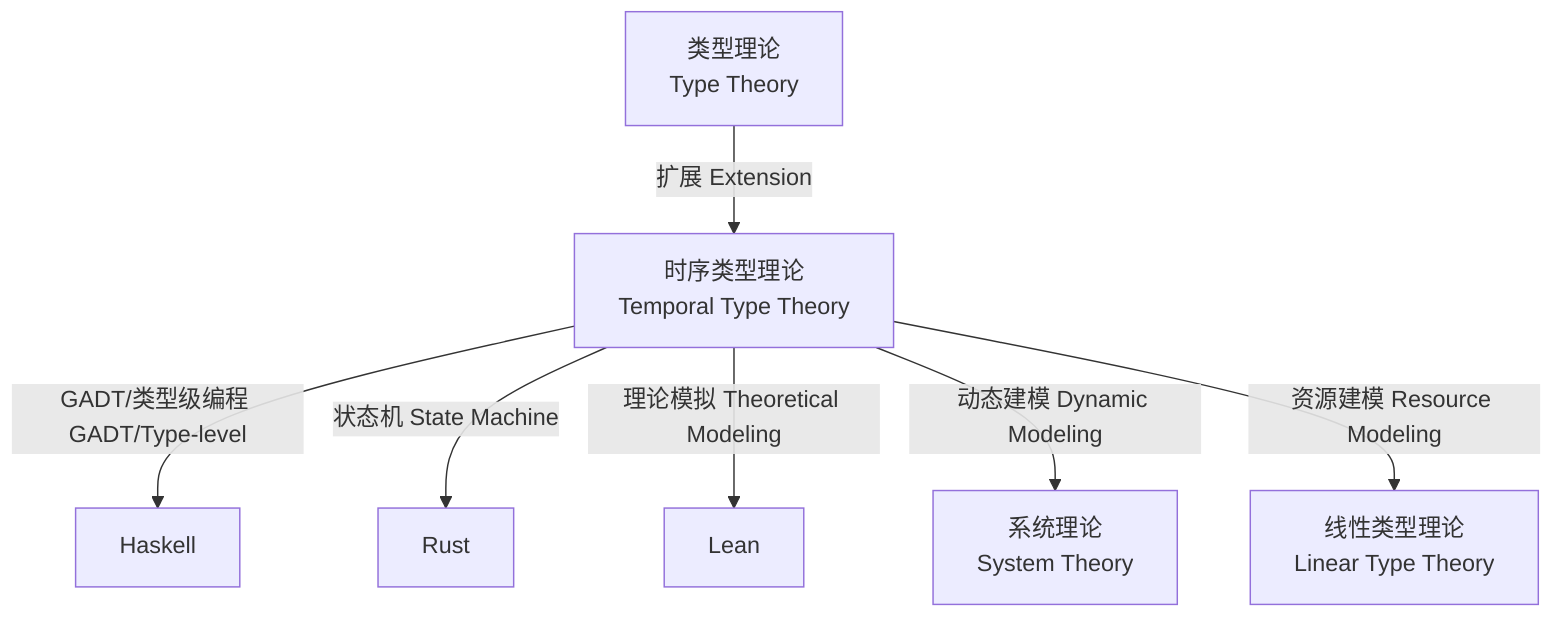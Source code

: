 graph TD
  A["时序类型理论\nTemporal Type Theory"]
  B["Haskell"]
  C["Rust"]
  D["Lean"]
  E["系统理论\nSystem Theory"]
  F["线性类型理论\nLinear Type Theory"]
  G["类型理论\nType Theory"]

  A -- "GADT/类型级编程 GADT/Type-level" --> B
  A -- "状态机 State Machine" --> C
  A -- "理论模拟 Theoretical Modeling" --> D
  A -- "动态建模 Dynamic Modeling" --> E
  A -- "资源建模 Resource Modeling" --> F
  G -- "扩展 Extension" --> A